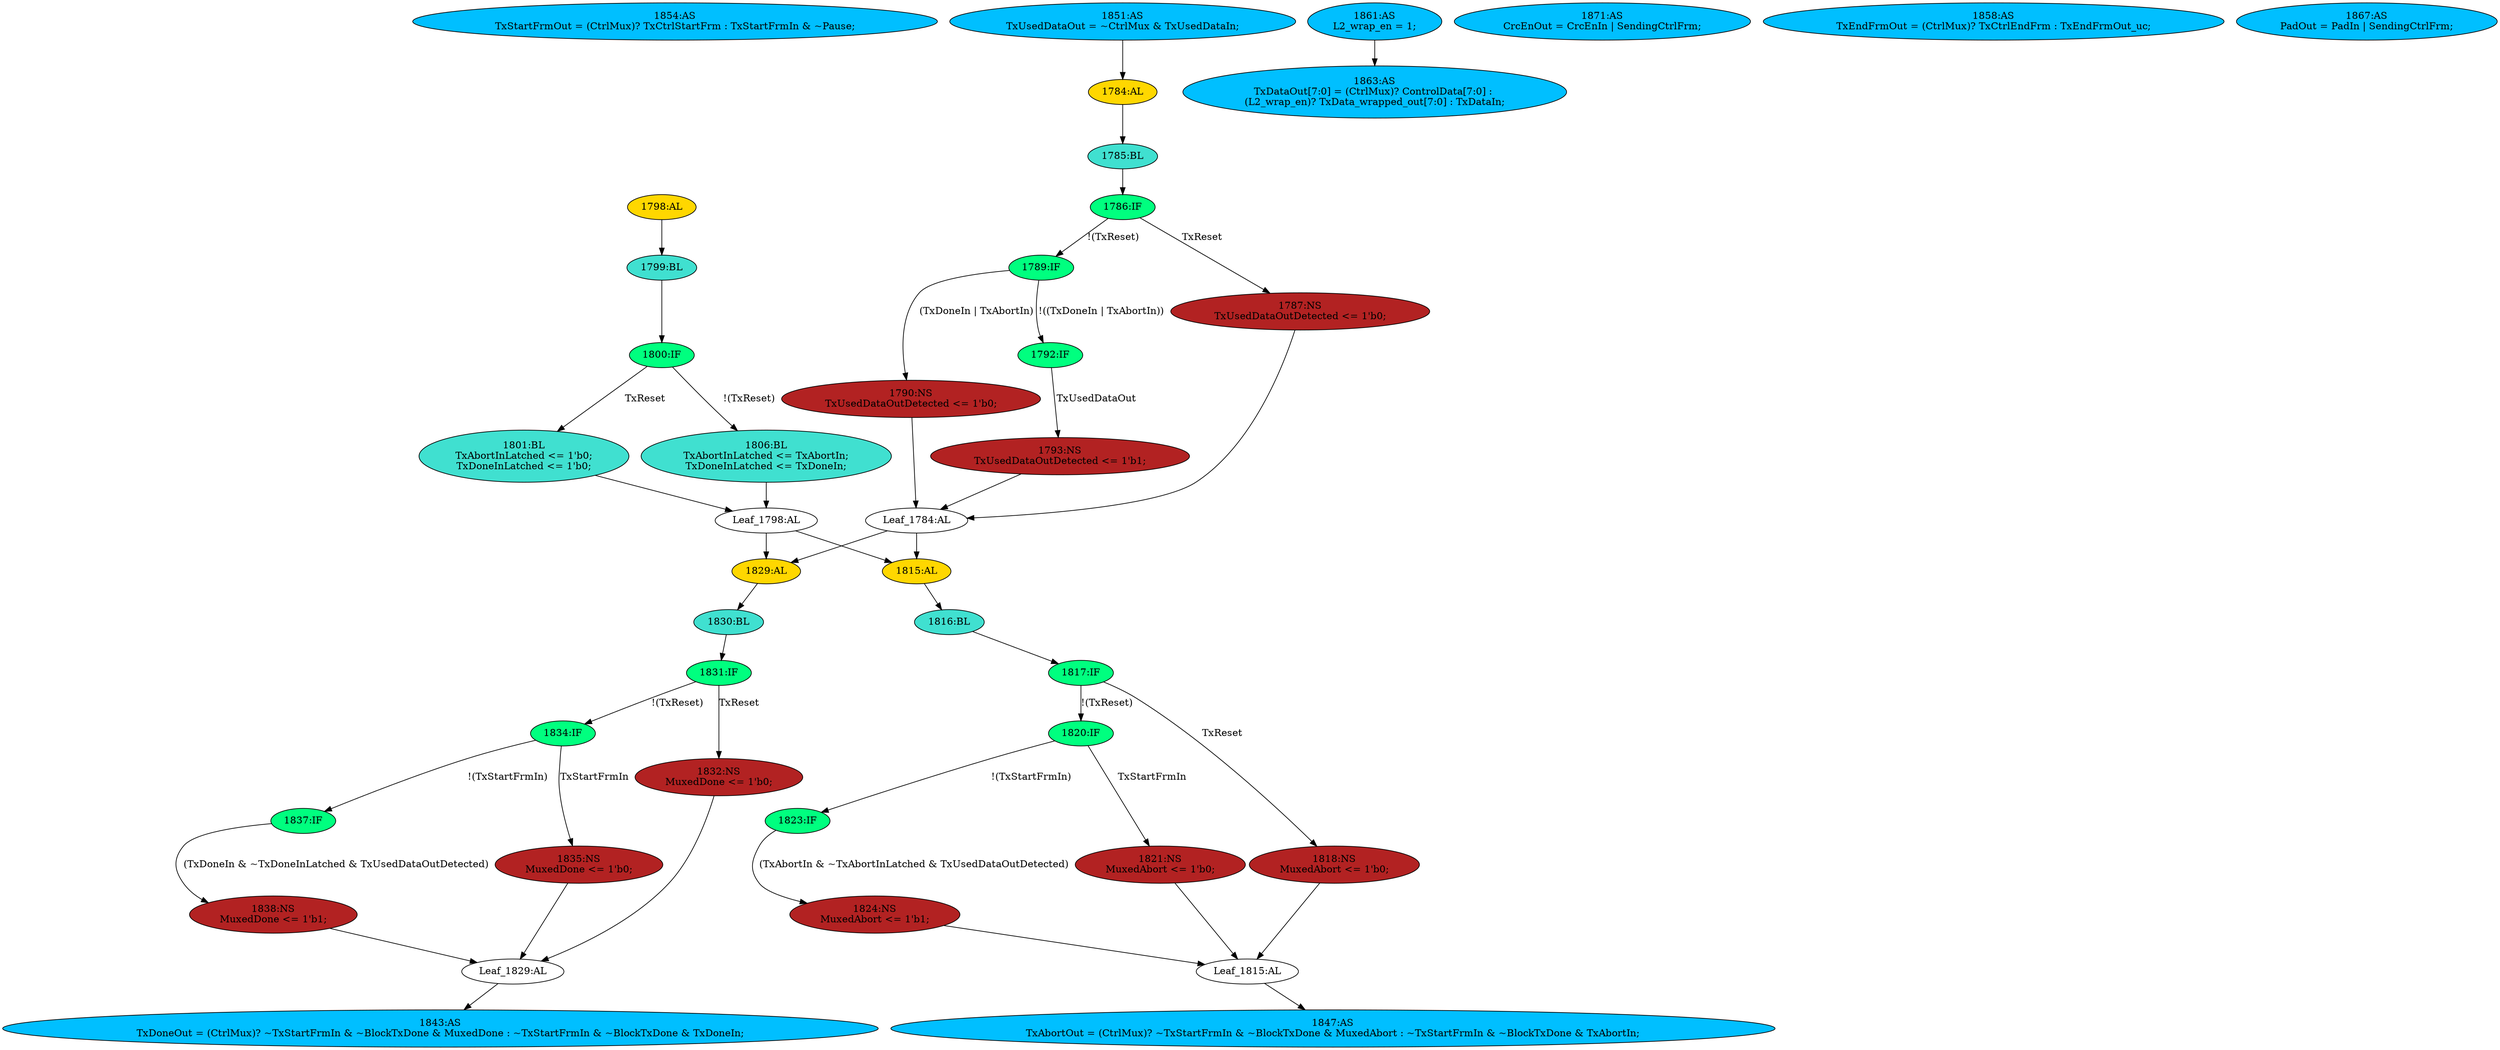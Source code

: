 strict digraph "compose( ,  )" {
	node [label="\N"];
	"1854:AS"	 [ast="<pyverilog.vparser.ast.Assign object at 0x7f37fb9da110>",
		def_var="['TxStartFrmOut']",
		fillcolor=deepskyblue,
		label="1854:AS
TxStartFrmOut = (CtrlMux)? TxCtrlStartFrm : TxStartFrmIn & ~Pause;",
		statements="[]",
		style=filled,
		typ=Assign,
		use_var="['CtrlMux', 'TxCtrlStartFrm', 'TxStartFrmIn', 'Pause']"];
	"Leaf_1798:AL"	 [def_var="['TxAbortInLatched', 'TxDoneInLatched']",
		label="Leaf_1798:AL"];
	"1829:AL"	 [ast="<pyverilog.vparser.ast.Always object at 0x7f37fba50a50>",
		clk_sens=True,
		fillcolor=gold,
		label="1829:AL",
		sens="['MTxClk', 'TxReset']",
		statements="[]",
		style=filled,
		typ=Always,
		use_var="['TxStartFrmIn', 'TxDoneIn', 'TxUsedDataOutDetected', 'TxReset', 'TxDoneInLatched']"];
	"Leaf_1798:AL" -> "1829:AL";
	"1815:AL"	 [ast="<pyverilog.vparser.ast.Always object at 0x7f37fba50110>",
		clk_sens=True,
		fillcolor=gold,
		label="1815:AL",
		sens="['MTxClk', 'TxReset']",
		statements="[]",
		style=filled,
		typ=Always,
		use_var="['TxAbortInLatched', 'TxStartFrmIn', 'TxAbortIn', 'TxUsedDataOutDetected', 'TxReset']"];
	"Leaf_1798:AL" -> "1815:AL";
	"1837:IF"	 [ast="<pyverilog.vparser.ast.IfStatement object at 0x7f37fba55110>",
		fillcolor=springgreen,
		label="1837:IF",
		statements="[]",
		style=filled,
		typ=IfStatement];
	"1838:NS"	 [ast="<pyverilog.vparser.ast.NonblockingSubstitution object at 0x7f37fba55310>",
		fillcolor=firebrick,
		label="1838:NS
MuxedDone <= 1'b1;",
		statements="[<pyverilog.vparser.ast.NonblockingSubstitution object at 0x7f37fba55310>]",
		style=filled,
		typ=NonblockingSubstitution];
	"1837:IF" -> "1838:NS"	 [cond="['TxDoneIn', 'TxDoneInLatched', 'TxUsedDataOutDetected']",
		label="(TxDoneIn & ~TxDoneInLatched & TxUsedDataOutDetected)",
		lineno=1837];
	"1801:BL"	 [ast="<pyverilog.vparser.ast.Block object at 0x7f37fba4b990>",
		fillcolor=turquoise,
		label="1801:BL
TxAbortInLatched <= 1'b0;
TxDoneInLatched <= 1'b0;",
		statements="[<pyverilog.vparser.ast.NonblockingSubstitution object at 0x7f37fba4b9d0>, <pyverilog.vparser.ast.NonblockingSubstitution object \
at 0x7f37fba4bb50>]",
		style=filled,
		typ=Block];
	"1801:BL" -> "Leaf_1798:AL"	 [cond="[]",
		lineno=None];
	"1821:NS"	 [ast="<pyverilog.vparser.ast.NonblockingSubstitution object at 0x7f37fba50550>",
		fillcolor=firebrick,
		label="1821:NS
MuxedAbort <= 1'b0;",
		statements="[<pyverilog.vparser.ast.NonblockingSubstitution object at 0x7f37fba50550>]",
		style=filled,
		typ=NonblockingSubstitution];
	"Leaf_1815:AL"	 [def_var="['MuxedAbort']",
		label="Leaf_1815:AL"];
	"1821:NS" -> "Leaf_1815:AL"	 [cond="[]",
		lineno=None];
	"1861:AS"	 [ast="<pyverilog.vparser.ast.Assign object at 0x7f37fb9da650>",
		def_var="['L2_wrap_en']",
		fillcolor=deepskyblue,
		label="1861:AS
L2_wrap_en = 1;",
		statements="[]",
		style=filled,
		typ=Assign,
		use_var="[]"];
	"1863:AS"	 [ast="<pyverilog.vparser.ast.Assign object at 0x7f37fb9da9d0>",
		def_var="['TxDataOut']",
		fillcolor=deepskyblue,
		label="1863:AS
TxDataOut[7:0] = (CtrlMux)? ControlData[7:0] : 
(L2_wrap_en)? TxData_wrapped_out[7:0] : TxDataIn;",
		statements="[]",
		style=filled,
		typ=Assign,
		use_var="['CtrlMux', 'ControlData', 'L2_wrap_en', 'TxData_wrapped_out', 'TxDataIn']"];
	"1861:AS" -> "1863:AS";
	"1800:IF"	 [ast="<pyverilog.vparser.ast.IfStatement object at 0x7f37fba4bb10>",
		fillcolor=springgreen,
		label="1800:IF",
		statements="[]",
		style=filled,
		typ=IfStatement];
	"1800:IF" -> "1801:BL"	 [cond="['TxReset']",
		label=TxReset,
		lineno=1800];
	"1806:BL"	 [ast="<pyverilog.vparser.ast.Block object at 0x7f37fba4bd10>",
		fillcolor=turquoise,
		label="1806:BL
TxAbortInLatched <= TxAbortIn;
TxDoneInLatched <= TxDoneIn;",
		statements="[<pyverilog.vparser.ast.NonblockingSubstitution object at 0x7f37fba4bd50>, <pyverilog.vparser.ast.NonblockingSubstitution object \
at 0x7f37fba4bed0>]",
		style=filled,
		typ=Block];
	"1800:IF" -> "1806:BL"	 [cond="['TxReset']",
		label="!(TxReset)",
		lineno=1800];
	"1834:IF"	 [ast="<pyverilog.vparser.ast.IfStatement object at 0x7f37fba50ed0>",
		fillcolor=springgreen,
		label="1834:IF",
		statements="[]",
		style=filled,
		typ=IfStatement];
	"1834:IF" -> "1837:IF"	 [cond="['TxStartFrmIn']",
		label="!(TxStartFrmIn)",
		lineno=1834];
	"1835:NS"	 [ast="<pyverilog.vparser.ast.NonblockingSubstitution object at 0x7f37fba50e90>",
		fillcolor=firebrick,
		label="1835:NS
MuxedDone <= 1'b0;",
		statements="[<pyverilog.vparser.ast.NonblockingSubstitution object at 0x7f37fba50e90>]",
		style=filled,
		typ=NonblockingSubstitution];
	"1834:IF" -> "1835:NS"	 [cond="['TxStartFrmIn']",
		label=TxStartFrmIn,
		lineno=1834];
	"1820:IF"	 [ast="<pyverilog.vparser.ast.IfStatement object at 0x7f37fba50590>",
		fillcolor=springgreen,
		label="1820:IF",
		statements="[]",
		style=filled,
		typ=IfStatement];
	"1820:IF" -> "1821:NS"	 [cond="['TxStartFrmIn']",
		label=TxStartFrmIn,
		lineno=1820];
	"1823:IF"	 [ast="<pyverilog.vparser.ast.IfStatement object at 0x7f37fba50790>",
		fillcolor=springgreen,
		label="1823:IF",
		statements="[]",
		style=filled,
		typ=IfStatement];
	"1820:IF" -> "1823:IF"	 [cond="['TxStartFrmIn']",
		label="!(TxStartFrmIn)",
		lineno=1820];
	"1843:AS"	 [ast="<pyverilog.vparser.ast.Assign object at 0x7f37fba55550>",
		def_var="['TxDoneOut']",
		fillcolor=deepskyblue,
		label="1843:AS
TxDoneOut = (CtrlMux)? ~TxStartFrmIn & ~BlockTxDone & MuxedDone : ~TxStartFrmIn & ~BlockTxDone & TxDoneIn;",
		statements="[]",
		style=filled,
		typ=Assign,
		use_var="['CtrlMux', 'TxStartFrmIn', 'BlockTxDone', 'MuxedDone', 'TxStartFrmIn', 'BlockTxDone', 'TxDoneIn']"];
	"1830:BL"	 [ast="<pyverilog.vparser.ast.Block object at 0x7f37fba50a90>",
		fillcolor=turquoise,
		label="1830:BL",
		statements="[]",
		style=filled,
		typ=Block];
	"1829:AL" -> "1830:BL"	 [cond="[]",
		lineno=None];
	"1793:NS"	 [ast="<pyverilog.vparser.ast.NonblockingSubstitution object at 0x7f37fba4b750>",
		fillcolor=firebrick,
		label="1793:NS
TxUsedDataOutDetected <= 1'b1;",
		statements="[<pyverilog.vparser.ast.NonblockingSubstitution object at 0x7f37fba4b750>]",
		style=filled,
		typ=NonblockingSubstitution];
	"Leaf_1784:AL"	 [def_var="['TxUsedDataOutDetected']",
		label="Leaf_1784:AL"];
	"1793:NS" -> "Leaf_1784:AL"	 [cond="[]",
		lineno=None];
	"1831:IF"	 [ast="<pyverilog.vparser.ast.IfStatement object at 0x7f37fba50c10>",
		fillcolor=springgreen,
		label="1831:IF",
		statements="[]",
		style=filled,
		typ=IfStatement];
	"1831:IF" -> "1834:IF"	 [cond="['TxReset']",
		label="!(TxReset)",
		lineno=1831];
	"1832:NS"	 [ast="<pyverilog.vparser.ast.NonblockingSubstitution object at 0x7f37fba50bd0>",
		fillcolor=firebrick,
		label="1832:NS
MuxedDone <= 1'b0;",
		statements="[<pyverilog.vparser.ast.NonblockingSubstitution object at 0x7f37fba50bd0>]",
		style=filled,
		typ=NonblockingSubstitution];
	"1831:IF" -> "1832:NS"	 [cond="['TxReset']",
		label=TxReset,
		lineno=1831];
	"1817:IF"	 [ast="<pyverilog.vparser.ast.IfStatement object at 0x7f37fba502d0>",
		fillcolor=springgreen,
		label="1817:IF",
		statements="[]",
		style=filled,
		typ=IfStatement];
	"1817:IF" -> "1820:IF"	 [cond="['TxReset']",
		label="!(TxReset)",
		lineno=1817];
	"1818:NS"	 [ast="<pyverilog.vparser.ast.NonblockingSubstitution object at 0x7f37fba50290>",
		fillcolor=firebrick,
		label="1818:NS
MuxedAbort <= 1'b0;",
		statements="[<pyverilog.vparser.ast.NonblockingSubstitution object at 0x7f37fba50290>]",
		style=filled,
		typ=NonblockingSubstitution];
	"1817:IF" -> "1818:NS"	 [cond="['TxReset']",
		label=TxReset,
		lineno=1817];
	"Leaf_1829:AL"	 [def_var="['MuxedDone']",
		label="Leaf_1829:AL"];
	"1832:NS" -> "Leaf_1829:AL"	 [cond="[]",
		lineno=None];
	"1835:NS" -> "Leaf_1829:AL"	 [cond="[]",
		lineno=None];
	"1851:AS"	 [ast="<pyverilog.vparser.ast.Assign object at 0x7f37fba55e10>",
		def_var="['TxUsedDataOut']",
		fillcolor=deepskyblue,
		label="1851:AS
TxUsedDataOut = ~CtrlMux & TxUsedDataIn;",
		statements="[]",
		style=filled,
		typ=Assign,
		use_var="['CtrlMux', 'TxUsedDataIn']"];
	"1784:AL"	 [ast="<pyverilog.vparser.ast.Always object at 0x7f37fba47f10>",
		clk_sens=True,
		fillcolor=gold,
		label="1784:AL",
		sens="['MTxClk', 'TxReset']",
		statements="[]",
		style=filled,
		typ=Always,
		use_var="['TxDoneIn', 'TxAbortIn', 'TxUsedDataOut', 'TxReset']"];
	"1851:AS" -> "1784:AL";
	"1787:NS"	 [ast="<pyverilog.vparser.ast.NonblockingSubstitution object at 0x7f37fba4b110>",
		fillcolor=firebrick,
		label="1787:NS
TxUsedDataOutDetected <= 1'b0;",
		statements="[<pyverilog.vparser.ast.NonblockingSubstitution object at 0x7f37fba4b110>]",
		style=filled,
		typ=NonblockingSubstitution];
	"1787:NS" -> "Leaf_1784:AL"	 [cond="[]",
		lineno=None];
	"1824:NS"	 [ast="<pyverilog.vparser.ast.NonblockingSubstitution object at 0x7f37fba50990>",
		fillcolor=firebrick,
		label="1824:NS
MuxedAbort <= 1'b1;",
		statements="[<pyverilog.vparser.ast.NonblockingSubstitution object at 0x7f37fba50990>]",
		style=filled,
		typ=NonblockingSubstitution];
	"1824:NS" -> "Leaf_1815:AL"	 [cond="[]",
		lineno=None];
	"1847:AS"	 [ast="<pyverilog.vparser.ast.Assign object at 0x7f37fba55ad0>",
		def_var="['TxAbortOut']",
		fillcolor=deepskyblue,
		label="1847:AS
TxAbortOut = (CtrlMux)? ~TxStartFrmIn & ~BlockTxDone & MuxedAbort : ~TxStartFrmIn & ~BlockTxDone & TxAbortIn;",
		statements="[]",
		style=filled,
		typ=Assign,
		use_var="['CtrlMux', 'TxStartFrmIn', 'BlockTxDone', 'MuxedAbort', 'TxStartFrmIn', 'BlockTxDone', 'TxAbortIn']"];
	"1789:IF"	 [ast="<pyverilog.vparser.ast.IfStatement object at 0x7f37fba4b490>",
		fillcolor=springgreen,
		label="1789:IF",
		statements="[]",
		style=filled,
		typ=IfStatement];
	"1792:IF"	 [ast="<pyverilog.vparser.ast.IfStatement object at 0x7f37fba4b650>",
		fillcolor=springgreen,
		label="1792:IF",
		statements="[]",
		style=filled,
		typ=IfStatement];
	"1789:IF" -> "1792:IF"	 [cond="['TxDoneIn', 'TxAbortIn']",
		label="!((TxDoneIn | TxAbortIn))",
		lineno=1789];
	"1790:NS"	 [ast="<pyverilog.vparser.ast.NonblockingSubstitution object at 0x7f37fba4b450>",
		fillcolor=firebrick,
		label="1790:NS
TxUsedDataOutDetected <= 1'b0;",
		statements="[<pyverilog.vparser.ast.NonblockingSubstitution object at 0x7f37fba4b450>]",
		style=filled,
		typ=NonblockingSubstitution];
	"1789:IF" -> "1790:NS"	 [cond="['TxDoneIn', 'TxAbortIn']",
		label="(TxDoneIn | TxAbortIn)",
		lineno=1789];
	"1871:AS"	 [ast="<pyverilog.vparser.ast.Assign object at 0x7f37fb9daf90>",
		def_var="['CrcEnOut']",
		fillcolor=deepskyblue,
		label="1871:AS
CrcEnOut = CrcEnIn | SendingCtrlFrm;",
		statements="[]",
		style=filled,
		typ=Assign,
		use_var="['CrcEnIn', 'SendingCtrlFrm']"];
	"1818:NS" -> "Leaf_1815:AL"	 [cond="[]",
		lineno=None];
	"1838:NS" -> "Leaf_1829:AL"	 [cond="[]",
		lineno=None];
	"Leaf_1829:AL" -> "1843:AS";
	"1823:IF" -> "1824:NS"	 [cond="['TxAbortIn', 'TxAbortInLatched', 'TxUsedDataOutDetected']",
		label="(TxAbortIn & ~TxAbortInLatched & TxUsedDataOutDetected)",
		lineno=1823];
	"1792:IF" -> "1793:NS"	 [cond="['TxUsedDataOut']",
		label=TxUsedDataOut,
		lineno=1792];
	"1816:BL"	 [ast="<pyverilog.vparser.ast.Block object at 0x7f37fba50150>",
		fillcolor=turquoise,
		label="1816:BL",
		statements="[]",
		style=filled,
		typ=Block];
	"1816:BL" -> "1817:IF"	 [cond="[]",
		lineno=None];
	"1858:AS"	 [ast="<pyverilog.vparser.ast.Assign object at 0x7f37fb9da450>",
		def_var="['TxEndFrmOut']",
		fillcolor=deepskyblue,
		label="1858:AS
TxEndFrmOut = (CtrlMux)? TxCtrlEndFrm : TxEndFrmOut_uc;",
		statements="[]",
		style=filled,
		typ=Assign,
		use_var="['CtrlMux', 'TxCtrlEndFrm', 'TxEndFrmOut_uc']"];
	"1799:BL"	 [ast="<pyverilog.vparser.ast.Block object at 0x7f37fba4b810>",
		fillcolor=turquoise,
		label="1799:BL",
		statements="[]",
		style=filled,
		typ=Block];
	"1799:BL" -> "1800:IF"	 [cond="[]",
		lineno=None];
	"1830:BL" -> "1831:IF"	 [cond="[]",
		lineno=None];
	"1785:BL"	 [ast="<pyverilog.vparser.ast.Block object at 0x7f37fba47f50>",
		fillcolor=turquoise,
		label="1785:BL",
		statements="[]",
		style=filled,
		typ=Block];
	"1786:IF"	 [ast="<pyverilog.vparser.ast.IfStatement object at 0x7f37fba4b150>",
		fillcolor=springgreen,
		label="1786:IF",
		statements="[]",
		style=filled,
		typ=IfStatement];
	"1785:BL" -> "1786:IF"	 [cond="[]",
		lineno=None];
	"1786:IF" -> "1787:NS"	 [cond="['TxReset']",
		label=TxReset,
		lineno=1786];
	"1786:IF" -> "1789:IF"	 [cond="['TxReset']",
		label="!(TxReset)",
		lineno=1786];
	"1798:AL"	 [ast="<pyverilog.vparser.ast.Always object at 0x7f37fba4b790>",
		clk_sens=True,
		fillcolor=gold,
		label="1798:AL",
		sens="['MTxClk', 'TxReset']",
		statements="[]",
		style=filled,
		typ=Always,
		use_var="['TxDoneIn', 'TxAbortIn', 'TxReset']"];
	"1798:AL" -> "1799:BL"	 [cond="[]",
		lineno=None];
	"1815:AL" -> "1816:BL"	 [cond="[]",
		lineno=None];
	"Leaf_1784:AL" -> "1829:AL";
	"Leaf_1784:AL" -> "1815:AL";
	"1790:NS" -> "Leaf_1784:AL"	 [cond="[]",
		lineno=None];
	"Leaf_1815:AL" -> "1847:AS";
	"1867:AS"	 [ast="<pyverilog.vparser.ast.Assign object at 0x7f37fb9dad90>",
		def_var="['PadOut']",
		fillcolor=deepskyblue,
		label="1867:AS
PadOut = PadIn | SendingCtrlFrm;",
		statements="[]",
		style=filled,
		typ=Assign,
		use_var="['PadIn', 'SendingCtrlFrm']"];
	"1806:BL" -> "Leaf_1798:AL"	 [cond="[]",
		lineno=None];
	"1784:AL" -> "1785:BL"	 [cond="[]",
		lineno=None];
}
